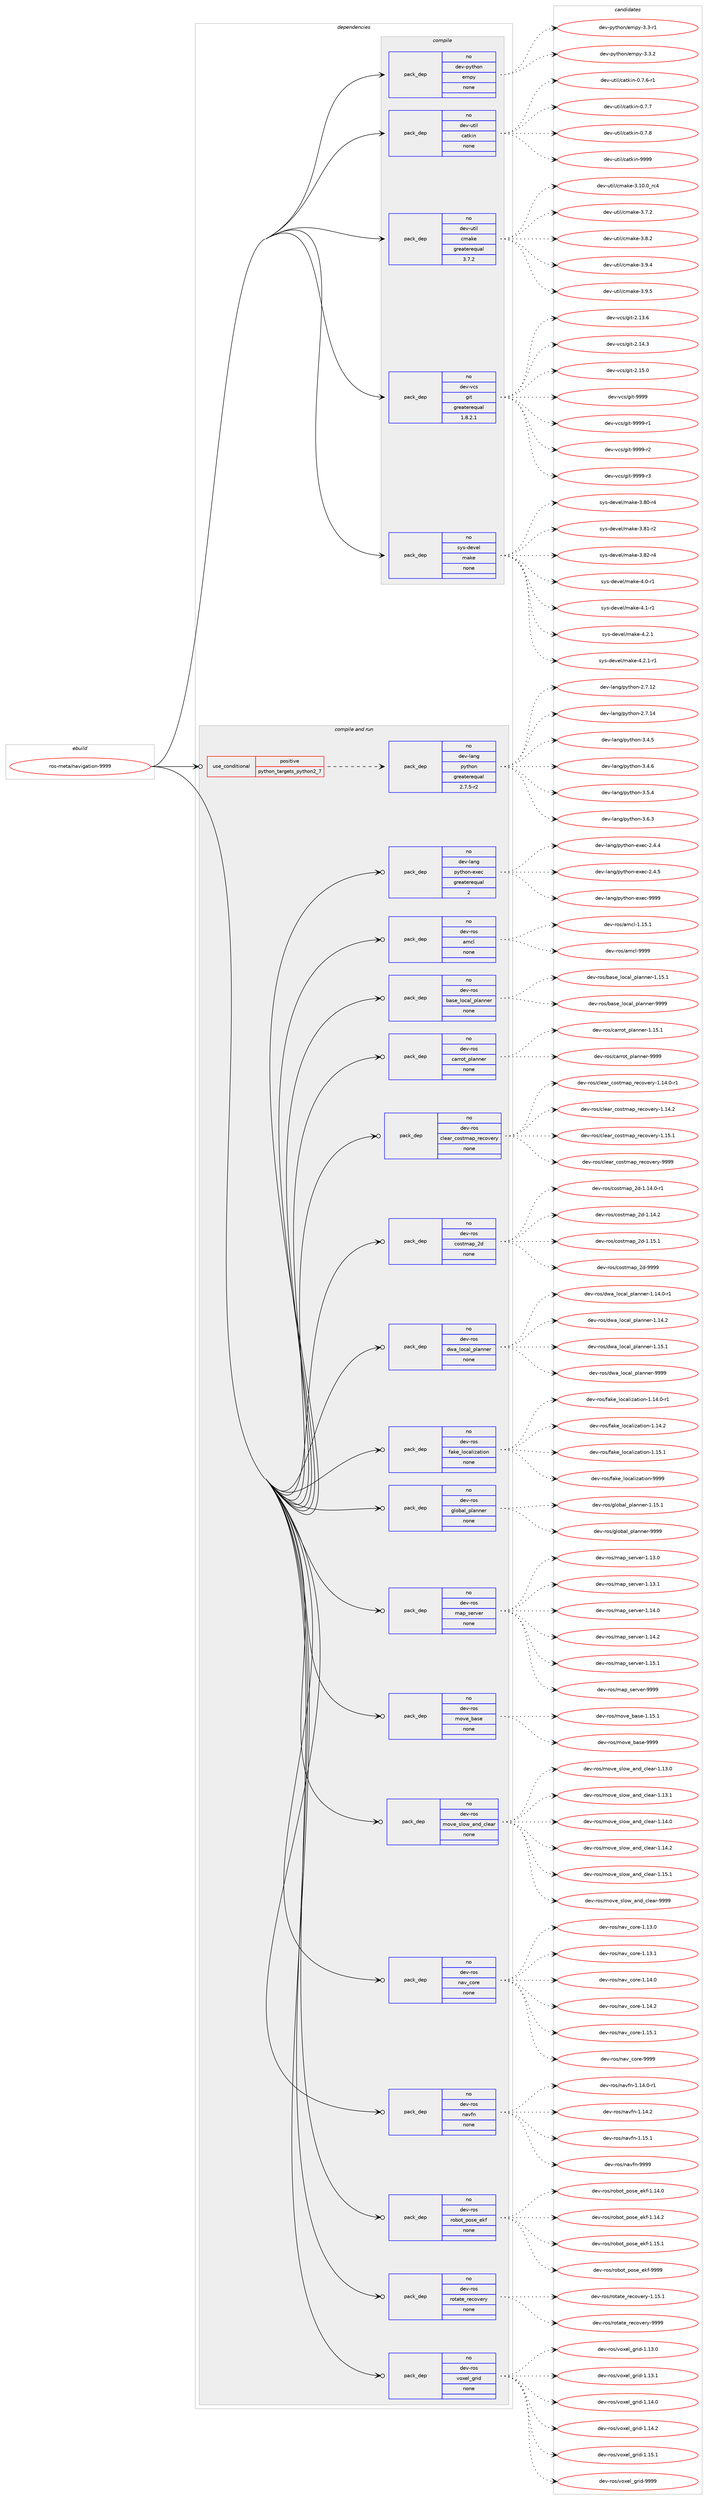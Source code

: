 digraph prolog {

# *************
# Graph options
# *************

newrank=true;
concentrate=true;
compound=true;
graph [rankdir=LR,fontname=Helvetica,fontsize=10,ranksep=1.5];#, ranksep=2.5, nodesep=0.2];
edge  [arrowhead=vee];
node  [fontname=Helvetica,fontsize=10];

# **********
# The ebuild
# **********

subgraph cluster_leftcol {
color=gray;
rank=same;
label=<<i>ebuild</i>>;
id [label="ros-meta/navigation-9999", color=red, width=4, href="../ros-meta/navigation-9999.svg"];
}

# ****************
# The dependencies
# ****************

subgraph cluster_midcol {
color=gray;
label=<<i>dependencies</i>>;
subgraph cluster_compile {
fillcolor="#eeeeee";
style=filled;
label=<<i>compile</i>>;
subgraph pack325224 {
dependency441878 [label=<<TABLE BORDER="0" CELLBORDER="1" CELLSPACING="0" CELLPADDING="4" WIDTH="220"><TR><TD ROWSPAN="6" CELLPADDING="30">pack_dep</TD></TR><TR><TD WIDTH="110">no</TD></TR><TR><TD>dev-python</TD></TR><TR><TD>empy</TD></TR><TR><TD>none</TD></TR><TR><TD></TD></TR></TABLE>>, shape=none, color=blue];
}
id:e -> dependency441878:w [weight=20,style="solid",arrowhead="vee"];
subgraph pack325225 {
dependency441879 [label=<<TABLE BORDER="0" CELLBORDER="1" CELLSPACING="0" CELLPADDING="4" WIDTH="220"><TR><TD ROWSPAN="6" CELLPADDING="30">pack_dep</TD></TR><TR><TD WIDTH="110">no</TD></TR><TR><TD>dev-util</TD></TR><TR><TD>catkin</TD></TR><TR><TD>none</TD></TR><TR><TD></TD></TR></TABLE>>, shape=none, color=blue];
}
id:e -> dependency441879:w [weight=20,style="solid",arrowhead="vee"];
subgraph pack325226 {
dependency441880 [label=<<TABLE BORDER="0" CELLBORDER="1" CELLSPACING="0" CELLPADDING="4" WIDTH="220"><TR><TD ROWSPAN="6" CELLPADDING="30">pack_dep</TD></TR><TR><TD WIDTH="110">no</TD></TR><TR><TD>dev-util</TD></TR><TR><TD>cmake</TD></TR><TR><TD>greaterequal</TD></TR><TR><TD>3.7.2</TD></TR></TABLE>>, shape=none, color=blue];
}
id:e -> dependency441880:w [weight=20,style="solid",arrowhead="vee"];
subgraph pack325227 {
dependency441881 [label=<<TABLE BORDER="0" CELLBORDER="1" CELLSPACING="0" CELLPADDING="4" WIDTH="220"><TR><TD ROWSPAN="6" CELLPADDING="30">pack_dep</TD></TR><TR><TD WIDTH="110">no</TD></TR><TR><TD>dev-vcs</TD></TR><TR><TD>git</TD></TR><TR><TD>greaterequal</TD></TR><TR><TD>1.8.2.1</TD></TR></TABLE>>, shape=none, color=blue];
}
id:e -> dependency441881:w [weight=20,style="solid",arrowhead="vee"];
subgraph pack325228 {
dependency441882 [label=<<TABLE BORDER="0" CELLBORDER="1" CELLSPACING="0" CELLPADDING="4" WIDTH="220"><TR><TD ROWSPAN="6" CELLPADDING="30">pack_dep</TD></TR><TR><TD WIDTH="110">no</TD></TR><TR><TD>sys-devel</TD></TR><TR><TD>make</TD></TR><TR><TD>none</TD></TR><TR><TD></TD></TR></TABLE>>, shape=none, color=blue];
}
id:e -> dependency441882:w [weight=20,style="solid",arrowhead="vee"];
}
subgraph cluster_compileandrun {
fillcolor="#eeeeee";
style=filled;
label=<<i>compile and run</i>>;
subgraph cond109005 {
dependency441883 [label=<<TABLE BORDER="0" CELLBORDER="1" CELLSPACING="0" CELLPADDING="4"><TR><TD ROWSPAN="3" CELLPADDING="10">use_conditional</TD></TR><TR><TD>positive</TD></TR><TR><TD>python_targets_python2_7</TD></TR></TABLE>>, shape=none, color=red];
subgraph pack325229 {
dependency441884 [label=<<TABLE BORDER="0" CELLBORDER="1" CELLSPACING="0" CELLPADDING="4" WIDTH="220"><TR><TD ROWSPAN="6" CELLPADDING="30">pack_dep</TD></TR><TR><TD WIDTH="110">no</TD></TR><TR><TD>dev-lang</TD></TR><TR><TD>python</TD></TR><TR><TD>greaterequal</TD></TR><TR><TD>2.7.5-r2</TD></TR></TABLE>>, shape=none, color=blue];
}
dependency441883:e -> dependency441884:w [weight=20,style="dashed",arrowhead="vee"];
}
id:e -> dependency441883:w [weight=20,style="solid",arrowhead="odotvee"];
subgraph pack325230 {
dependency441885 [label=<<TABLE BORDER="0" CELLBORDER="1" CELLSPACING="0" CELLPADDING="4" WIDTH="220"><TR><TD ROWSPAN="6" CELLPADDING="30">pack_dep</TD></TR><TR><TD WIDTH="110">no</TD></TR><TR><TD>dev-lang</TD></TR><TR><TD>python-exec</TD></TR><TR><TD>greaterequal</TD></TR><TR><TD>2</TD></TR></TABLE>>, shape=none, color=blue];
}
id:e -> dependency441885:w [weight=20,style="solid",arrowhead="odotvee"];
subgraph pack325231 {
dependency441886 [label=<<TABLE BORDER="0" CELLBORDER="1" CELLSPACING="0" CELLPADDING="4" WIDTH="220"><TR><TD ROWSPAN="6" CELLPADDING="30">pack_dep</TD></TR><TR><TD WIDTH="110">no</TD></TR><TR><TD>dev-ros</TD></TR><TR><TD>amcl</TD></TR><TR><TD>none</TD></TR><TR><TD></TD></TR></TABLE>>, shape=none, color=blue];
}
id:e -> dependency441886:w [weight=20,style="solid",arrowhead="odotvee"];
subgraph pack325232 {
dependency441887 [label=<<TABLE BORDER="0" CELLBORDER="1" CELLSPACING="0" CELLPADDING="4" WIDTH="220"><TR><TD ROWSPAN="6" CELLPADDING="30">pack_dep</TD></TR><TR><TD WIDTH="110">no</TD></TR><TR><TD>dev-ros</TD></TR><TR><TD>base_local_planner</TD></TR><TR><TD>none</TD></TR><TR><TD></TD></TR></TABLE>>, shape=none, color=blue];
}
id:e -> dependency441887:w [weight=20,style="solid",arrowhead="odotvee"];
subgraph pack325233 {
dependency441888 [label=<<TABLE BORDER="0" CELLBORDER="1" CELLSPACING="0" CELLPADDING="4" WIDTH="220"><TR><TD ROWSPAN="6" CELLPADDING="30">pack_dep</TD></TR><TR><TD WIDTH="110">no</TD></TR><TR><TD>dev-ros</TD></TR><TR><TD>carrot_planner</TD></TR><TR><TD>none</TD></TR><TR><TD></TD></TR></TABLE>>, shape=none, color=blue];
}
id:e -> dependency441888:w [weight=20,style="solid",arrowhead="odotvee"];
subgraph pack325234 {
dependency441889 [label=<<TABLE BORDER="0" CELLBORDER="1" CELLSPACING="0" CELLPADDING="4" WIDTH="220"><TR><TD ROWSPAN="6" CELLPADDING="30">pack_dep</TD></TR><TR><TD WIDTH="110">no</TD></TR><TR><TD>dev-ros</TD></TR><TR><TD>clear_costmap_recovery</TD></TR><TR><TD>none</TD></TR><TR><TD></TD></TR></TABLE>>, shape=none, color=blue];
}
id:e -> dependency441889:w [weight=20,style="solid",arrowhead="odotvee"];
subgraph pack325235 {
dependency441890 [label=<<TABLE BORDER="0" CELLBORDER="1" CELLSPACING="0" CELLPADDING="4" WIDTH="220"><TR><TD ROWSPAN="6" CELLPADDING="30">pack_dep</TD></TR><TR><TD WIDTH="110">no</TD></TR><TR><TD>dev-ros</TD></TR><TR><TD>costmap_2d</TD></TR><TR><TD>none</TD></TR><TR><TD></TD></TR></TABLE>>, shape=none, color=blue];
}
id:e -> dependency441890:w [weight=20,style="solid",arrowhead="odotvee"];
subgraph pack325236 {
dependency441891 [label=<<TABLE BORDER="0" CELLBORDER="1" CELLSPACING="0" CELLPADDING="4" WIDTH="220"><TR><TD ROWSPAN="6" CELLPADDING="30">pack_dep</TD></TR><TR><TD WIDTH="110">no</TD></TR><TR><TD>dev-ros</TD></TR><TR><TD>dwa_local_planner</TD></TR><TR><TD>none</TD></TR><TR><TD></TD></TR></TABLE>>, shape=none, color=blue];
}
id:e -> dependency441891:w [weight=20,style="solid",arrowhead="odotvee"];
subgraph pack325237 {
dependency441892 [label=<<TABLE BORDER="0" CELLBORDER="1" CELLSPACING="0" CELLPADDING="4" WIDTH="220"><TR><TD ROWSPAN="6" CELLPADDING="30">pack_dep</TD></TR><TR><TD WIDTH="110">no</TD></TR><TR><TD>dev-ros</TD></TR><TR><TD>fake_localization</TD></TR><TR><TD>none</TD></TR><TR><TD></TD></TR></TABLE>>, shape=none, color=blue];
}
id:e -> dependency441892:w [weight=20,style="solid",arrowhead="odotvee"];
subgraph pack325238 {
dependency441893 [label=<<TABLE BORDER="0" CELLBORDER="1" CELLSPACING="0" CELLPADDING="4" WIDTH="220"><TR><TD ROWSPAN="6" CELLPADDING="30">pack_dep</TD></TR><TR><TD WIDTH="110">no</TD></TR><TR><TD>dev-ros</TD></TR><TR><TD>global_planner</TD></TR><TR><TD>none</TD></TR><TR><TD></TD></TR></TABLE>>, shape=none, color=blue];
}
id:e -> dependency441893:w [weight=20,style="solid",arrowhead="odotvee"];
subgraph pack325239 {
dependency441894 [label=<<TABLE BORDER="0" CELLBORDER="1" CELLSPACING="0" CELLPADDING="4" WIDTH="220"><TR><TD ROWSPAN="6" CELLPADDING="30">pack_dep</TD></TR><TR><TD WIDTH="110">no</TD></TR><TR><TD>dev-ros</TD></TR><TR><TD>map_server</TD></TR><TR><TD>none</TD></TR><TR><TD></TD></TR></TABLE>>, shape=none, color=blue];
}
id:e -> dependency441894:w [weight=20,style="solid",arrowhead="odotvee"];
subgraph pack325240 {
dependency441895 [label=<<TABLE BORDER="0" CELLBORDER="1" CELLSPACING="0" CELLPADDING="4" WIDTH="220"><TR><TD ROWSPAN="6" CELLPADDING="30">pack_dep</TD></TR><TR><TD WIDTH="110">no</TD></TR><TR><TD>dev-ros</TD></TR><TR><TD>move_base</TD></TR><TR><TD>none</TD></TR><TR><TD></TD></TR></TABLE>>, shape=none, color=blue];
}
id:e -> dependency441895:w [weight=20,style="solid",arrowhead="odotvee"];
subgraph pack325241 {
dependency441896 [label=<<TABLE BORDER="0" CELLBORDER="1" CELLSPACING="0" CELLPADDING="4" WIDTH="220"><TR><TD ROWSPAN="6" CELLPADDING="30">pack_dep</TD></TR><TR><TD WIDTH="110">no</TD></TR><TR><TD>dev-ros</TD></TR><TR><TD>move_slow_and_clear</TD></TR><TR><TD>none</TD></TR><TR><TD></TD></TR></TABLE>>, shape=none, color=blue];
}
id:e -> dependency441896:w [weight=20,style="solid",arrowhead="odotvee"];
subgraph pack325242 {
dependency441897 [label=<<TABLE BORDER="0" CELLBORDER="1" CELLSPACING="0" CELLPADDING="4" WIDTH="220"><TR><TD ROWSPAN="6" CELLPADDING="30">pack_dep</TD></TR><TR><TD WIDTH="110">no</TD></TR><TR><TD>dev-ros</TD></TR><TR><TD>nav_core</TD></TR><TR><TD>none</TD></TR><TR><TD></TD></TR></TABLE>>, shape=none, color=blue];
}
id:e -> dependency441897:w [weight=20,style="solid",arrowhead="odotvee"];
subgraph pack325243 {
dependency441898 [label=<<TABLE BORDER="0" CELLBORDER="1" CELLSPACING="0" CELLPADDING="4" WIDTH="220"><TR><TD ROWSPAN="6" CELLPADDING="30">pack_dep</TD></TR><TR><TD WIDTH="110">no</TD></TR><TR><TD>dev-ros</TD></TR><TR><TD>navfn</TD></TR><TR><TD>none</TD></TR><TR><TD></TD></TR></TABLE>>, shape=none, color=blue];
}
id:e -> dependency441898:w [weight=20,style="solid",arrowhead="odotvee"];
subgraph pack325244 {
dependency441899 [label=<<TABLE BORDER="0" CELLBORDER="1" CELLSPACING="0" CELLPADDING="4" WIDTH="220"><TR><TD ROWSPAN="6" CELLPADDING="30">pack_dep</TD></TR><TR><TD WIDTH="110">no</TD></TR><TR><TD>dev-ros</TD></TR><TR><TD>robot_pose_ekf</TD></TR><TR><TD>none</TD></TR><TR><TD></TD></TR></TABLE>>, shape=none, color=blue];
}
id:e -> dependency441899:w [weight=20,style="solid",arrowhead="odotvee"];
subgraph pack325245 {
dependency441900 [label=<<TABLE BORDER="0" CELLBORDER="1" CELLSPACING="0" CELLPADDING="4" WIDTH="220"><TR><TD ROWSPAN="6" CELLPADDING="30">pack_dep</TD></TR><TR><TD WIDTH="110">no</TD></TR><TR><TD>dev-ros</TD></TR><TR><TD>rotate_recovery</TD></TR><TR><TD>none</TD></TR><TR><TD></TD></TR></TABLE>>, shape=none, color=blue];
}
id:e -> dependency441900:w [weight=20,style="solid",arrowhead="odotvee"];
subgraph pack325246 {
dependency441901 [label=<<TABLE BORDER="0" CELLBORDER="1" CELLSPACING="0" CELLPADDING="4" WIDTH="220"><TR><TD ROWSPAN="6" CELLPADDING="30">pack_dep</TD></TR><TR><TD WIDTH="110">no</TD></TR><TR><TD>dev-ros</TD></TR><TR><TD>voxel_grid</TD></TR><TR><TD>none</TD></TR><TR><TD></TD></TR></TABLE>>, shape=none, color=blue];
}
id:e -> dependency441901:w [weight=20,style="solid",arrowhead="odotvee"];
}
subgraph cluster_run {
fillcolor="#eeeeee";
style=filled;
label=<<i>run</i>>;
}
}

# **************
# The candidates
# **************

subgraph cluster_choices {
rank=same;
color=gray;
label=<<i>candidates</i>>;

subgraph choice325224 {
color=black;
nodesep=1;
choice1001011184511212111610411111047101109112121455146514511449 [label="dev-python/empy-3.3-r1", color=red, width=4,href="../dev-python/empy-3.3-r1.svg"];
choice1001011184511212111610411111047101109112121455146514650 [label="dev-python/empy-3.3.2", color=red, width=4,href="../dev-python/empy-3.3.2.svg"];
dependency441878:e -> choice1001011184511212111610411111047101109112121455146514511449:w [style=dotted,weight="100"];
dependency441878:e -> choice1001011184511212111610411111047101109112121455146514650:w [style=dotted,weight="100"];
}
subgraph choice325225 {
color=black;
nodesep=1;
choice100101118451171161051084799971161071051104548465546544511449 [label="dev-util/catkin-0.7.6-r1", color=red, width=4,href="../dev-util/catkin-0.7.6-r1.svg"];
choice10010111845117116105108479997116107105110454846554655 [label="dev-util/catkin-0.7.7", color=red, width=4,href="../dev-util/catkin-0.7.7.svg"];
choice10010111845117116105108479997116107105110454846554656 [label="dev-util/catkin-0.7.8", color=red, width=4,href="../dev-util/catkin-0.7.8.svg"];
choice100101118451171161051084799971161071051104557575757 [label="dev-util/catkin-9999", color=red, width=4,href="../dev-util/catkin-9999.svg"];
dependency441879:e -> choice100101118451171161051084799971161071051104548465546544511449:w [style=dotted,weight="100"];
dependency441879:e -> choice10010111845117116105108479997116107105110454846554655:w [style=dotted,weight="100"];
dependency441879:e -> choice10010111845117116105108479997116107105110454846554656:w [style=dotted,weight="100"];
dependency441879:e -> choice100101118451171161051084799971161071051104557575757:w [style=dotted,weight="100"];
}
subgraph choice325226 {
color=black;
nodesep=1;
choice1001011184511711610510847991099710710145514649484648951149952 [label="dev-util/cmake-3.10.0_rc4", color=red, width=4,href="../dev-util/cmake-3.10.0_rc4.svg"];
choice10010111845117116105108479910997107101455146554650 [label="dev-util/cmake-3.7.2", color=red, width=4,href="../dev-util/cmake-3.7.2.svg"];
choice10010111845117116105108479910997107101455146564650 [label="dev-util/cmake-3.8.2", color=red, width=4,href="../dev-util/cmake-3.8.2.svg"];
choice10010111845117116105108479910997107101455146574652 [label="dev-util/cmake-3.9.4", color=red, width=4,href="../dev-util/cmake-3.9.4.svg"];
choice10010111845117116105108479910997107101455146574653 [label="dev-util/cmake-3.9.5", color=red, width=4,href="../dev-util/cmake-3.9.5.svg"];
dependency441880:e -> choice1001011184511711610510847991099710710145514649484648951149952:w [style=dotted,weight="100"];
dependency441880:e -> choice10010111845117116105108479910997107101455146554650:w [style=dotted,weight="100"];
dependency441880:e -> choice10010111845117116105108479910997107101455146564650:w [style=dotted,weight="100"];
dependency441880:e -> choice10010111845117116105108479910997107101455146574652:w [style=dotted,weight="100"];
dependency441880:e -> choice10010111845117116105108479910997107101455146574653:w [style=dotted,weight="100"];
}
subgraph choice325227 {
color=black;
nodesep=1;
choice10010111845118991154710310511645504649514654 [label="dev-vcs/git-2.13.6", color=red, width=4,href="../dev-vcs/git-2.13.6.svg"];
choice10010111845118991154710310511645504649524651 [label="dev-vcs/git-2.14.3", color=red, width=4,href="../dev-vcs/git-2.14.3.svg"];
choice10010111845118991154710310511645504649534648 [label="dev-vcs/git-2.15.0", color=red, width=4,href="../dev-vcs/git-2.15.0.svg"];
choice1001011184511899115471031051164557575757 [label="dev-vcs/git-9999", color=red, width=4,href="../dev-vcs/git-9999.svg"];
choice10010111845118991154710310511645575757574511449 [label="dev-vcs/git-9999-r1", color=red, width=4,href="../dev-vcs/git-9999-r1.svg"];
choice10010111845118991154710310511645575757574511450 [label="dev-vcs/git-9999-r2", color=red, width=4,href="../dev-vcs/git-9999-r2.svg"];
choice10010111845118991154710310511645575757574511451 [label="dev-vcs/git-9999-r3", color=red, width=4,href="../dev-vcs/git-9999-r3.svg"];
dependency441881:e -> choice10010111845118991154710310511645504649514654:w [style=dotted,weight="100"];
dependency441881:e -> choice10010111845118991154710310511645504649524651:w [style=dotted,weight="100"];
dependency441881:e -> choice10010111845118991154710310511645504649534648:w [style=dotted,weight="100"];
dependency441881:e -> choice1001011184511899115471031051164557575757:w [style=dotted,weight="100"];
dependency441881:e -> choice10010111845118991154710310511645575757574511449:w [style=dotted,weight="100"];
dependency441881:e -> choice10010111845118991154710310511645575757574511450:w [style=dotted,weight="100"];
dependency441881:e -> choice10010111845118991154710310511645575757574511451:w [style=dotted,weight="100"];
}
subgraph choice325228 {
color=black;
nodesep=1;
choice11512111545100101118101108471099710710145514656484511452 [label="sys-devel/make-3.80-r4", color=red, width=4,href="../sys-devel/make-3.80-r4.svg"];
choice11512111545100101118101108471099710710145514656494511450 [label="sys-devel/make-3.81-r2", color=red, width=4,href="../sys-devel/make-3.81-r2.svg"];
choice11512111545100101118101108471099710710145514656504511452 [label="sys-devel/make-3.82-r4", color=red, width=4,href="../sys-devel/make-3.82-r4.svg"];
choice115121115451001011181011084710997107101455246484511449 [label="sys-devel/make-4.0-r1", color=red, width=4,href="../sys-devel/make-4.0-r1.svg"];
choice115121115451001011181011084710997107101455246494511449 [label="sys-devel/make-4.1-r1", color=red, width=4,href="../sys-devel/make-4.1-r1.svg"];
choice115121115451001011181011084710997107101455246504649 [label="sys-devel/make-4.2.1", color=red, width=4,href="../sys-devel/make-4.2.1.svg"];
choice1151211154510010111810110847109971071014552465046494511449 [label="sys-devel/make-4.2.1-r1", color=red, width=4,href="../sys-devel/make-4.2.1-r1.svg"];
dependency441882:e -> choice11512111545100101118101108471099710710145514656484511452:w [style=dotted,weight="100"];
dependency441882:e -> choice11512111545100101118101108471099710710145514656494511450:w [style=dotted,weight="100"];
dependency441882:e -> choice11512111545100101118101108471099710710145514656504511452:w [style=dotted,weight="100"];
dependency441882:e -> choice115121115451001011181011084710997107101455246484511449:w [style=dotted,weight="100"];
dependency441882:e -> choice115121115451001011181011084710997107101455246494511449:w [style=dotted,weight="100"];
dependency441882:e -> choice115121115451001011181011084710997107101455246504649:w [style=dotted,weight="100"];
dependency441882:e -> choice1151211154510010111810110847109971071014552465046494511449:w [style=dotted,weight="100"];
}
subgraph choice325229 {
color=black;
nodesep=1;
choice10010111845108971101034711212111610411111045504655464950 [label="dev-lang/python-2.7.12", color=red, width=4,href="../dev-lang/python-2.7.12.svg"];
choice10010111845108971101034711212111610411111045504655464952 [label="dev-lang/python-2.7.14", color=red, width=4,href="../dev-lang/python-2.7.14.svg"];
choice100101118451089711010347112121116104111110455146524653 [label="dev-lang/python-3.4.5", color=red, width=4,href="../dev-lang/python-3.4.5.svg"];
choice100101118451089711010347112121116104111110455146524654 [label="dev-lang/python-3.4.6", color=red, width=4,href="../dev-lang/python-3.4.6.svg"];
choice100101118451089711010347112121116104111110455146534652 [label="dev-lang/python-3.5.4", color=red, width=4,href="../dev-lang/python-3.5.4.svg"];
choice100101118451089711010347112121116104111110455146544651 [label="dev-lang/python-3.6.3", color=red, width=4,href="../dev-lang/python-3.6.3.svg"];
dependency441884:e -> choice10010111845108971101034711212111610411111045504655464950:w [style=dotted,weight="100"];
dependency441884:e -> choice10010111845108971101034711212111610411111045504655464952:w [style=dotted,weight="100"];
dependency441884:e -> choice100101118451089711010347112121116104111110455146524653:w [style=dotted,weight="100"];
dependency441884:e -> choice100101118451089711010347112121116104111110455146524654:w [style=dotted,weight="100"];
dependency441884:e -> choice100101118451089711010347112121116104111110455146534652:w [style=dotted,weight="100"];
dependency441884:e -> choice100101118451089711010347112121116104111110455146544651:w [style=dotted,weight="100"];
}
subgraph choice325230 {
color=black;
nodesep=1;
choice1001011184510897110103471121211161041111104510112010199455046524652 [label="dev-lang/python-exec-2.4.4", color=red, width=4,href="../dev-lang/python-exec-2.4.4.svg"];
choice1001011184510897110103471121211161041111104510112010199455046524653 [label="dev-lang/python-exec-2.4.5", color=red, width=4,href="../dev-lang/python-exec-2.4.5.svg"];
choice10010111845108971101034711212111610411111045101120101994557575757 [label="dev-lang/python-exec-9999", color=red, width=4,href="../dev-lang/python-exec-9999.svg"];
dependency441885:e -> choice1001011184510897110103471121211161041111104510112010199455046524652:w [style=dotted,weight="100"];
dependency441885:e -> choice1001011184510897110103471121211161041111104510112010199455046524653:w [style=dotted,weight="100"];
dependency441885:e -> choice10010111845108971101034711212111610411111045101120101994557575757:w [style=dotted,weight="100"];
}
subgraph choice325231 {
color=black;
nodesep=1;
choice1001011184511411111547971099910845494649534649 [label="dev-ros/amcl-1.15.1", color=red, width=4,href="../dev-ros/amcl-1.15.1.svg"];
choice100101118451141111154797109991084557575757 [label="dev-ros/amcl-9999", color=red, width=4,href="../dev-ros/amcl-9999.svg"];
dependency441886:e -> choice1001011184511411111547971099910845494649534649:w [style=dotted,weight="100"];
dependency441886:e -> choice100101118451141111154797109991084557575757:w [style=dotted,weight="100"];
}
subgraph choice325232 {
color=black;
nodesep=1;
choice10010111845114111115479897115101951081119997108951121089711011010111445494649534649 [label="dev-ros/base_local_planner-1.15.1", color=red, width=4,href="../dev-ros/base_local_planner-1.15.1.svg"];
choice1001011184511411111547989711510195108111999710895112108971101101011144557575757 [label="dev-ros/base_local_planner-9999", color=red, width=4,href="../dev-ros/base_local_planner-9999.svg"];
dependency441887:e -> choice10010111845114111115479897115101951081119997108951121089711011010111445494649534649:w [style=dotted,weight="100"];
dependency441887:e -> choice1001011184511411111547989711510195108111999710895112108971101101011144557575757:w [style=dotted,weight="100"];
}
subgraph choice325233 {
color=black;
nodesep=1;
choice10010111845114111115479997114114111116951121089711011010111445494649534649 [label="dev-ros/carrot_planner-1.15.1", color=red, width=4,href="../dev-ros/carrot_planner-1.15.1.svg"];
choice1001011184511411111547999711411411111695112108971101101011144557575757 [label="dev-ros/carrot_planner-9999", color=red, width=4,href="../dev-ros/carrot_planner-9999.svg"];
dependency441888:e -> choice10010111845114111115479997114114111116951121089711011010111445494649534649:w [style=dotted,weight="100"];
dependency441888:e -> choice1001011184511411111547999711411411111695112108971101101011144557575757:w [style=dotted,weight="100"];
}
subgraph choice325234 {
color=black;
nodesep=1;
choice100101118451141111154799108101971149599111115116109971129511410199111118101114121454946495246484511449 [label="dev-ros/clear_costmap_recovery-1.14.0-r1", color=red, width=4,href="../dev-ros/clear_costmap_recovery-1.14.0-r1.svg"];
choice10010111845114111115479910810197114959911111511610997112951141019911111810111412145494649524650 [label="dev-ros/clear_costmap_recovery-1.14.2", color=red, width=4,href="../dev-ros/clear_costmap_recovery-1.14.2.svg"];
choice10010111845114111115479910810197114959911111511610997112951141019911111810111412145494649534649 [label="dev-ros/clear_costmap_recovery-1.15.1", color=red, width=4,href="../dev-ros/clear_costmap_recovery-1.15.1.svg"];
choice1001011184511411111547991081019711495991111151161099711295114101991111181011141214557575757 [label="dev-ros/clear_costmap_recovery-9999", color=red, width=4,href="../dev-ros/clear_costmap_recovery-9999.svg"];
dependency441889:e -> choice100101118451141111154799108101971149599111115116109971129511410199111118101114121454946495246484511449:w [style=dotted,weight="100"];
dependency441889:e -> choice10010111845114111115479910810197114959911111511610997112951141019911111810111412145494649524650:w [style=dotted,weight="100"];
dependency441889:e -> choice10010111845114111115479910810197114959911111511610997112951141019911111810111412145494649534649:w [style=dotted,weight="100"];
dependency441889:e -> choice1001011184511411111547991081019711495991111151161099711295114101991111181011141214557575757:w [style=dotted,weight="100"];
}
subgraph choice325235 {
color=black;
nodesep=1;
choice100101118451141111154799111115116109971129550100454946495246484511449 [label="dev-ros/costmap_2d-1.14.0-r1", color=red, width=4,href="../dev-ros/costmap_2d-1.14.0-r1.svg"];
choice10010111845114111115479911111511610997112955010045494649524650 [label="dev-ros/costmap_2d-1.14.2", color=red, width=4,href="../dev-ros/costmap_2d-1.14.2.svg"];
choice10010111845114111115479911111511610997112955010045494649534649 [label="dev-ros/costmap_2d-1.15.1", color=red, width=4,href="../dev-ros/costmap_2d-1.15.1.svg"];
choice1001011184511411111547991111151161099711295501004557575757 [label="dev-ros/costmap_2d-9999", color=red, width=4,href="../dev-ros/costmap_2d-9999.svg"];
dependency441890:e -> choice100101118451141111154799111115116109971129550100454946495246484511449:w [style=dotted,weight="100"];
dependency441890:e -> choice10010111845114111115479911111511610997112955010045494649524650:w [style=dotted,weight="100"];
dependency441890:e -> choice10010111845114111115479911111511610997112955010045494649534649:w [style=dotted,weight="100"];
dependency441890:e -> choice1001011184511411111547991111151161099711295501004557575757:w [style=dotted,weight="100"];
}
subgraph choice325236 {
color=black;
nodesep=1;
choice1001011184511411111547100119979510811199971089511210897110110101114454946495246484511449 [label="dev-ros/dwa_local_planner-1.14.0-r1", color=red, width=4,href="../dev-ros/dwa_local_planner-1.14.0-r1.svg"];
choice100101118451141111154710011997951081119997108951121089711011010111445494649524650 [label="dev-ros/dwa_local_planner-1.14.2", color=red, width=4,href="../dev-ros/dwa_local_planner-1.14.2.svg"];
choice100101118451141111154710011997951081119997108951121089711011010111445494649534649 [label="dev-ros/dwa_local_planner-1.15.1", color=red, width=4,href="../dev-ros/dwa_local_planner-1.15.1.svg"];
choice10010111845114111115471001199795108111999710895112108971101101011144557575757 [label="dev-ros/dwa_local_planner-9999", color=red, width=4,href="../dev-ros/dwa_local_planner-9999.svg"];
dependency441891:e -> choice1001011184511411111547100119979510811199971089511210897110110101114454946495246484511449:w [style=dotted,weight="100"];
dependency441891:e -> choice100101118451141111154710011997951081119997108951121089711011010111445494649524650:w [style=dotted,weight="100"];
dependency441891:e -> choice100101118451141111154710011997951081119997108951121089711011010111445494649534649:w [style=dotted,weight="100"];
dependency441891:e -> choice10010111845114111115471001199795108111999710895112108971101101011144557575757:w [style=dotted,weight="100"];
}
subgraph choice325237 {
color=black;
nodesep=1;
choice10010111845114111115471029710710195108111999710810512297116105111110454946495246484511449 [label="dev-ros/fake_localization-1.14.0-r1", color=red, width=4,href="../dev-ros/fake_localization-1.14.0-r1.svg"];
choice1001011184511411111547102971071019510811199971081051229711610511111045494649524650 [label="dev-ros/fake_localization-1.14.2", color=red, width=4,href="../dev-ros/fake_localization-1.14.2.svg"];
choice1001011184511411111547102971071019510811199971081051229711610511111045494649534649 [label="dev-ros/fake_localization-1.15.1", color=red, width=4,href="../dev-ros/fake_localization-1.15.1.svg"];
choice100101118451141111154710297107101951081119997108105122971161051111104557575757 [label="dev-ros/fake_localization-9999", color=red, width=4,href="../dev-ros/fake_localization-9999.svg"];
dependency441892:e -> choice10010111845114111115471029710710195108111999710810512297116105111110454946495246484511449:w [style=dotted,weight="100"];
dependency441892:e -> choice1001011184511411111547102971071019510811199971081051229711610511111045494649524650:w [style=dotted,weight="100"];
dependency441892:e -> choice1001011184511411111547102971071019510811199971081051229711610511111045494649534649:w [style=dotted,weight="100"];
dependency441892:e -> choice100101118451141111154710297107101951081119997108105122971161051111104557575757:w [style=dotted,weight="100"];
}
subgraph choice325238 {
color=black;
nodesep=1;
choice10010111845114111115471031081119897108951121089711011010111445494649534649 [label="dev-ros/global_planner-1.15.1", color=red, width=4,href="../dev-ros/global_planner-1.15.1.svg"];
choice1001011184511411111547103108111989710895112108971101101011144557575757 [label="dev-ros/global_planner-9999", color=red, width=4,href="../dev-ros/global_planner-9999.svg"];
dependency441893:e -> choice10010111845114111115471031081119897108951121089711011010111445494649534649:w [style=dotted,weight="100"];
dependency441893:e -> choice1001011184511411111547103108111989710895112108971101101011144557575757:w [style=dotted,weight="100"];
}
subgraph choice325239 {
color=black;
nodesep=1;
choice1001011184511411111547109971129511510111411810111445494649514648 [label="dev-ros/map_server-1.13.0", color=red, width=4,href="../dev-ros/map_server-1.13.0.svg"];
choice1001011184511411111547109971129511510111411810111445494649514649 [label="dev-ros/map_server-1.13.1", color=red, width=4,href="../dev-ros/map_server-1.13.1.svg"];
choice1001011184511411111547109971129511510111411810111445494649524648 [label="dev-ros/map_server-1.14.0", color=red, width=4,href="../dev-ros/map_server-1.14.0.svg"];
choice1001011184511411111547109971129511510111411810111445494649524650 [label="dev-ros/map_server-1.14.2", color=red, width=4,href="../dev-ros/map_server-1.14.2.svg"];
choice1001011184511411111547109971129511510111411810111445494649534649 [label="dev-ros/map_server-1.15.1", color=red, width=4,href="../dev-ros/map_server-1.15.1.svg"];
choice100101118451141111154710997112951151011141181011144557575757 [label="dev-ros/map_server-9999", color=red, width=4,href="../dev-ros/map_server-9999.svg"];
dependency441894:e -> choice1001011184511411111547109971129511510111411810111445494649514648:w [style=dotted,weight="100"];
dependency441894:e -> choice1001011184511411111547109971129511510111411810111445494649514649:w [style=dotted,weight="100"];
dependency441894:e -> choice1001011184511411111547109971129511510111411810111445494649524648:w [style=dotted,weight="100"];
dependency441894:e -> choice1001011184511411111547109971129511510111411810111445494649524650:w [style=dotted,weight="100"];
dependency441894:e -> choice1001011184511411111547109971129511510111411810111445494649534649:w [style=dotted,weight="100"];
dependency441894:e -> choice100101118451141111154710997112951151011141181011144557575757:w [style=dotted,weight="100"];
}
subgraph choice325240 {
color=black;
nodesep=1;
choice100101118451141111154710911111810195989711510145494649534649 [label="dev-ros/move_base-1.15.1", color=red, width=4,href="../dev-ros/move_base-1.15.1.svg"];
choice10010111845114111115471091111181019598971151014557575757 [label="dev-ros/move_base-9999", color=red, width=4,href="../dev-ros/move_base-9999.svg"];
dependency441895:e -> choice100101118451141111154710911111810195989711510145494649534649:w [style=dotted,weight="100"];
dependency441895:e -> choice10010111845114111115471091111181019598971151014557575757:w [style=dotted,weight="100"];
}
subgraph choice325241 {
color=black;
nodesep=1;
choice100101118451141111154710911111810195115108111119959711010095991081019711445494649514648 [label="dev-ros/move_slow_and_clear-1.13.0", color=red, width=4,href="../dev-ros/move_slow_and_clear-1.13.0.svg"];
choice100101118451141111154710911111810195115108111119959711010095991081019711445494649514649 [label="dev-ros/move_slow_and_clear-1.13.1", color=red, width=4,href="../dev-ros/move_slow_and_clear-1.13.1.svg"];
choice100101118451141111154710911111810195115108111119959711010095991081019711445494649524648 [label="dev-ros/move_slow_and_clear-1.14.0", color=red, width=4,href="../dev-ros/move_slow_and_clear-1.14.0.svg"];
choice100101118451141111154710911111810195115108111119959711010095991081019711445494649524650 [label="dev-ros/move_slow_and_clear-1.14.2", color=red, width=4,href="../dev-ros/move_slow_and_clear-1.14.2.svg"];
choice100101118451141111154710911111810195115108111119959711010095991081019711445494649534649 [label="dev-ros/move_slow_and_clear-1.15.1", color=red, width=4,href="../dev-ros/move_slow_and_clear-1.15.1.svg"];
choice10010111845114111115471091111181019511510811111995971101009599108101971144557575757 [label="dev-ros/move_slow_and_clear-9999", color=red, width=4,href="../dev-ros/move_slow_and_clear-9999.svg"];
dependency441896:e -> choice100101118451141111154710911111810195115108111119959711010095991081019711445494649514648:w [style=dotted,weight="100"];
dependency441896:e -> choice100101118451141111154710911111810195115108111119959711010095991081019711445494649514649:w [style=dotted,weight="100"];
dependency441896:e -> choice100101118451141111154710911111810195115108111119959711010095991081019711445494649524648:w [style=dotted,weight="100"];
dependency441896:e -> choice100101118451141111154710911111810195115108111119959711010095991081019711445494649524650:w [style=dotted,weight="100"];
dependency441896:e -> choice100101118451141111154710911111810195115108111119959711010095991081019711445494649534649:w [style=dotted,weight="100"];
dependency441896:e -> choice10010111845114111115471091111181019511510811111995971101009599108101971144557575757:w [style=dotted,weight="100"];
}
subgraph choice325242 {
color=black;
nodesep=1;
choice100101118451141111154711097118959911111410145494649514648 [label="dev-ros/nav_core-1.13.0", color=red, width=4,href="../dev-ros/nav_core-1.13.0.svg"];
choice100101118451141111154711097118959911111410145494649514649 [label="dev-ros/nav_core-1.13.1", color=red, width=4,href="../dev-ros/nav_core-1.13.1.svg"];
choice100101118451141111154711097118959911111410145494649524648 [label="dev-ros/nav_core-1.14.0", color=red, width=4,href="../dev-ros/nav_core-1.14.0.svg"];
choice100101118451141111154711097118959911111410145494649524650 [label="dev-ros/nav_core-1.14.2", color=red, width=4,href="../dev-ros/nav_core-1.14.2.svg"];
choice100101118451141111154711097118959911111410145494649534649 [label="dev-ros/nav_core-1.15.1", color=red, width=4,href="../dev-ros/nav_core-1.15.1.svg"];
choice10010111845114111115471109711895991111141014557575757 [label="dev-ros/nav_core-9999", color=red, width=4,href="../dev-ros/nav_core-9999.svg"];
dependency441897:e -> choice100101118451141111154711097118959911111410145494649514648:w [style=dotted,weight="100"];
dependency441897:e -> choice100101118451141111154711097118959911111410145494649514649:w [style=dotted,weight="100"];
dependency441897:e -> choice100101118451141111154711097118959911111410145494649524648:w [style=dotted,weight="100"];
dependency441897:e -> choice100101118451141111154711097118959911111410145494649524650:w [style=dotted,weight="100"];
dependency441897:e -> choice100101118451141111154711097118959911111410145494649534649:w [style=dotted,weight="100"];
dependency441897:e -> choice10010111845114111115471109711895991111141014557575757:w [style=dotted,weight="100"];
}
subgraph choice325243 {
color=black;
nodesep=1;
choice100101118451141111154711097118102110454946495246484511449 [label="dev-ros/navfn-1.14.0-r1", color=red, width=4,href="../dev-ros/navfn-1.14.0-r1.svg"];
choice10010111845114111115471109711810211045494649524650 [label="dev-ros/navfn-1.14.2", color=red, width=4,href="../dev-ros/navfn-1.14.2.svg"];
choice10010111845114111115471109711810211045494649534649 [label="dev-ros/navfn-1.15.1", color=red, width=4,href="../dev-ros/navfn-1.15.1.svg"];
choice1001011184511411111547110971181021104557575757 [label="dev-ros/navfn-9999", color=red, width=4,href="../dev-ros/navfn-9999.svg"];
dependency441898:e -> choice100101118451141111154711097118102110454946495246484511449:w [style=dotted,weight="100"];
dependency441898:e -> choice10010111845114111115471109711810211045494649524650:w [style=dotted,weight="100"];
dependency441898:e -> choice10010111845114111115471109711810211045494649534649:w [style=dotted,weight="100"];
dependency441898:e -> choice1001011184511411111547110971181021104557575757:w [style=dotted,weight="100"];
}
subgraph choice325244 {
color=black;
nodesep=1;
choice100101118451141111154711411198111116951121111151019510110710245494649524648 [label="dev-ros/robot_pose_ekf-1.14.0", color=red, width=4,href="../dev-ros/robot_pose_ekf-1.14.0.svg"];
choice100101118451141111154711411198111116951121111151019510110710245494649524650 [label="dev-ros/robot_pose_ekf-1.14.2", color=red, width=4,href="../dev-ros/robot_pose_ekf-1.14.2.svg"];
choice100101118451141111154711411198111116951121111151019510110710245494649534649 [label="dev-ros/robot_pose_ekf-1.15.1", color=red, width=4,href="../dev-ros/robot_pose_ekf-1.15.1.svg"];
choice10010111845114111115471141119811111695112111115101951011071024557575757 [label="dev-ros/robot_pose_ekf-9999", color=red, width=4,href="../dev-ros/robot_pose_ekf-9999.svg"];
dependency441899:e -> choice100101118451141111154711411198111116951121111151019510110710245494649524648:w [style=dotted,weight="100"];
dependency441899:e -> choice100101118451141111154711411198111116951121111151019510110710245494649524650:w [style=dotted,weight="100"];
dependency441899:e -> choice100101118451141111154711411198111116951121111151019510110710245494649534649:w [style=dotted,weight="100"];
dependency441899:e -> choice10010111845114111115471141119811111695112111115101951011071024557575757:w [style=dotted,weight="100"];
}
subgraph choice325245 {
color=black;
nodesep=1;
choice100101118451141111154711411111697116101951141019911111810111412145494649534649 [label="dev-ros/rotate_recovery-1.15.1", color=red, width=4,href="../dev-ros/rotate_recovery-1.15.1.svg"];
choice10010111845114111115471141111169711610195114101991111181011141214557575757 [label="dev-ros/rotate_recovery-9999", color=red, width=4,href="../dev-ros/rotate_recovery-9999.svg"];
dependency441900:e -> choice100101118451141111154711411111697116101951141019911111810111412145494649534649:w [style=dotted,weight="100"];
dependency441900:e -> choice10010111845114111115471141111169711610195114101991111181011141214557575757:w [style=dotted,weight="100"];
}
subgraph choice325246 {
color=black;
nodesep=1;
choice10010111845114111115471181111201011089510311410510045494649514648 [label="dev-ros/voxel_grid-1.13.0", color=red, width=4,href="../dev-ros/voxel_grid-1.13.0.svg"];
choice10010111845114111115471181111201011089510311410510045494649514649 [label="dev-ros/voxel_grid-1.13.1", color=red, width=4,href="../dev-ros/voxel_grid-1.13.1.svg"];
choice10010111845114111115471181111201011089510311410510045494649524648 [label="dev-ros/voxel_grid-1.14.0", color=red, width=4,href="../dev-ros/voxel_grid-1.14.0.svg"];
choice10010111845114111115471181111201011089510311410510045494649524650 [label="dev-ros/voxel_grid-1.14.2", color=red, width=4,href="../dev-ros/voxel_grid-1.14.2.svg"];
choice10010111845114111115471181111201011089510311410510045494649534649 [label="dev-ros/voxel_grid-1.15.1", color=red, width=4,href="../dev-ros/voxel_grid-1.15.1.svg"];
choice1001011184511411111547118111120101108951031141051004557575757 [label="dev-ros/voxel_grid-9999", color=red, width=4,href="../dev-ros/voxel_grid-9999.svg"];
dependency441901:e -> choice10010111845114111115471181111201011089510311410510045494649514648:w [style=dotted,weight="100"];
dependency441901:e -> choice10010111845114111115471181111201011089510311410510045494649514649:w [style=dotted,weight="100"];
dependency441901:e -> choice10010111845114111115471181111201011089510311410510045494649524648:w [style=dotted,weight="100"];
dependency441901:e -> choice10010111845114111115471181111201011089510311410510045494649524650:w [style=dotted,weight="100"];
dependency441901:e -> choice10010111845114111115471181111201011089510311410510045494649534649:w [style=dotted,weight="100"];
dependency441901:e -> choice1001011184511411111547118111120101108951031141051004557575757:w [style=dotted,weight="100"];
}
}

}
